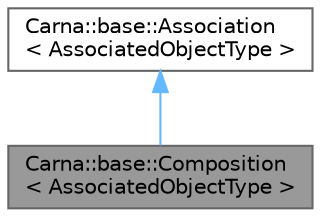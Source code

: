 digraph "Carna::base::Composition&lt; AssociatedObjectType &gt;"
{
 // LATEX_PDF_SIZE
  bgcolor="transparent";
  edge [fontname=Helvetica,fontsize=10,labelfontname=Helvetica,labelfontsize=10];
  node [fontname=Helvetica,fontsize=10,shape=box,height=0.2,width=0.4];
  Node1 [id="Node000001",label="Carna::base::Composition\l\< AssociatedObjectType \>",height=0.2,width=0.4,color="gray40", fillcolor="grey60", style="filled", fontcolor="black",tooltip="Represents a composition, i.e. a strong reference. This basically is a std::unique_ptr that supports ..."];
  Node2 -> Node1 [id="edge1_Node000001_Node000002",dir="back",color="steelblue1",style="solid",tooltip=" "];
  Node2 [id="Node000002",label="Carna::base::Association\l\< AssociatedObjectType \>",height=0.2,width=0.4,color="gray40", fillcolor="white", style="filled",URL="$classCarna_1_1base_1_1Association.html",tooltip="Represents an association."];
}
